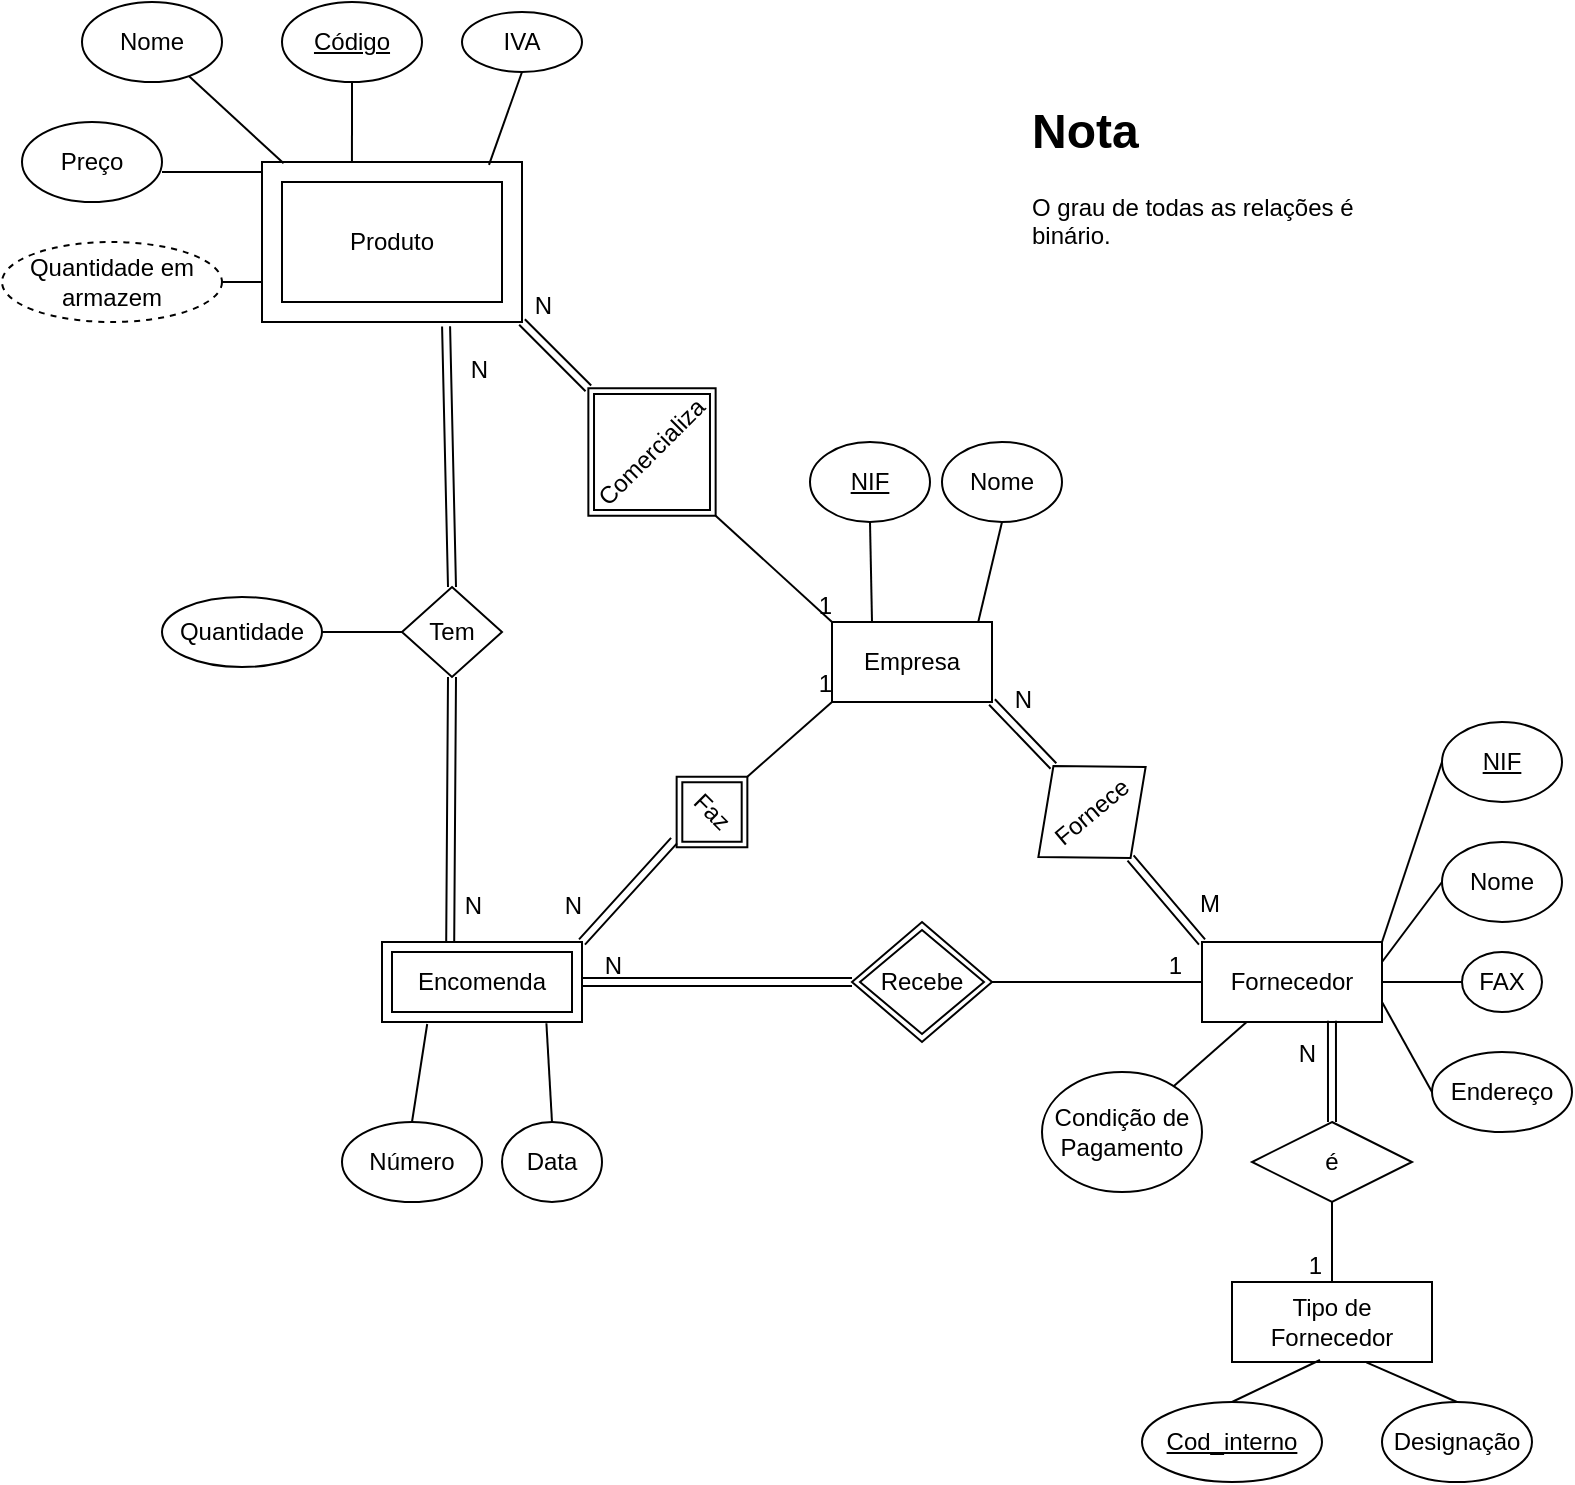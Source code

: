 <mxfile version="17.2.1" type="google"><diagram id="tiWN-jHFV574_sPQ42nz" name="Page-1"><mxGraphModel grid="1" page="1" gridSize="10" guides="1" tooltips="1" connect="1" arrows="1" fold="1" pageScale="1" pageWidth="827" pageHeight="1169" math="0" shadow="0"><root><mxCell id="0"/><mxCell id="1" parent="0"/><mxCell id="Fz0hEGYqe8WLGhSsX3s_-3" value="Nome" style="ellipse;whiteSpace=wrap;html=1;fillColor=#FFFFFF;" vertex="1" parent="1"><mxGeometry x="50" y="20" width="70" height="40" as="geometry"/></mxCell><mxCell id="Fz0hEGYqe8WLGhSsX3s_-6" value="" style="group" vertex="1" connectable="0" parent="1"><mxGeometry x="140" y="100" width="130" height="80" as="geometry"/></mxCell><mxCell id="bnJCk6n6-ZUxYd-ibxJt-26" value="" style="group" connectable="0" vertex="1" parent="Fz0hEGYqe8WLGhSsX3s_-6"><mxGeometry width="130" height="80" as="geometry"/></mxCell><mxCell id="Fz0hEGYqe8WLGhSsX3s_-1" value="" style="verticalLabelPosition=bottom;verticalAlign=top;html=1;shape=mxgraph.basic.frame;dx=10;" vertex="1" parent="bnJCk6n6-ZUxYd-ibxJt-26"><mxGeometry width="130" height="80" as="geometry"/></mxCell><mxCell id="Fz0hEGYqe8WLGhSsX3s_-2" value="Produto" style="text;html=1;strokeColor=none;fillColor=none;align=center;verticalAlign=middle;whiteSpace=wrap;rounded=0;" vertex="1" parent="bnJCk6n6-ZUxYd-ibxJt-26"><mxGeometry x="35" y="25" width="60" height="30" as="geometry"/></mxCell><mxCell id="Fz0hEGYqe8WLGhSsX3s_-7" value="&lt;u&gt;Código&lt;/u&gt;" style="ellipse;whiteSpace=wrap;html=1;fillColor=#FFFFFF;" vertex="1" parent="1"><mxGeometry x="150" y="20" width="70" height="40" as="geometry"/></mxCell><mxCell id="Fz0hEGYqe8WLGhSsX3s_-8" value="Preço" style="ellipse;whiteSpace=wrap;html=1;fillColor=#FFFFFF;" vertex="1" parent="1"><mxGeometry x="20" y="80" width="70" height="40" as="geometry"/></mxCell><mxCell id="Fz0hEGYqe8WLGhSsX3s_-9" value="Quantidade em armazem" style="ellipse;whiteSpace=wrap;html=1;align=center;dashed=1;fillColor=#FFFFFF;" vertex="1" parent="1"><mxGeometry x="10" y="140" width="110" height="40" as="geometry"/></mxCell><mxCell id="Fz0hEGYqe8WLGhSsX3s_-15" value="IVA" style="ellipse;whiteSpace=wrap;html=1;align=center;fillColor=#FFFFFF;" vertex="1" parent="1"><mxGeometry x="240" y="25" width="60" height="30" as="geometry"/></mxCell><mxCell id="bnJCk6n6-ZUxYd-ibxJt-1" value="Empresa" style="rounded=0;whiteSpace=wrap;html=1;fillColor=none;" vertex="1" parent="1"><mxGeometry x="425" y="330" width="80" height="40" as="geometry"/></mxCell><object label="&lt;u&gt;NIF&lt;/u&gt;" id="bnJCk6n6-ZUxYd-ibxJt-2"><mxCell style="ellipse;whiteSpace=wrap;html=1;fillColor=default;" vertex="1" parent="1"><mxGeometry x="414" y="240" width="60" height="40" as="geometry"/></mxCell></object><mxCell id="bnJCk6n6-ZUxYd-ibxJt-4" value="Nome" style="ellipse;whiteSpace=wrap;html=1;fillColor=default;" vertex="1" parent="1"><mxGeometry x="480" y="240" width="60" height="40" as="geometry"/></mxCell><mxCell id="bnJCk6n6-ZUxYd-ibxJt-6" value="Fornecedor" style="rounded=0;whiteSpace=wrap;html=1;fillColor=default;" vertex="1" parent="1"><mxGeometry x="610" y="490" width="90" height="40" as="geometry"/></mxCell><mxCell id="bnJCk6n6-ZUxYd-ibxJt-7" value="Número" style="ellipse;whiteSpace=wrap;html=1;fillColor=default;" vertex="1" parent="1"><mxGeometry x="180" y="580" width="70" height="40" as="geometry"/></mxCell><mxCell id="bnJCk6n6-ZUxYd-ibxJt-8" value="Data" style="ellipse;whiteSpace=wrap;html=1;fillColor=default;" vertex="1" parent="1"><mxGeometry x="260" y="580" width="50" height="40" as="geometry"/></mxCell><mxCell id="bnJCk6n6-ZUxYd-ibxJt-9" value="&lt;u&gt;NIF&lt;/u&gt;" style="ellipse;whiteSpace=wrap;html=1;fillColor=default;" vertex="1" parent="1"><mxGeometry x="730" y="380" width="60" height="40" as="geometry"/></mxCell><mxCell id="bnJCk6n6-ZUxYd-ibxJt-11" value="Nome" style="ellipse;whiteSpace=wrap;html=1;fillColor=default;" vertex="1" parent="1"><mxGeometry x="730" y="440" width="60" height="40" as="geometry"/></mxCell><mxCell id="bnJCk6n6-ZUxYd-ibxJt-12" value="Endereço" style="ellipse;whiteSpace=wrap;html=1;fillColor=default;" vertex="1" parent="1"><mxGeometry x="725" y="545" width="70" height="40" as="geometry"/></mxCell><mxCell id="bnJCk6n6-ZUxYd-ibxJt-19" value="Faz" style="shape=rhombus;double=1;perimeter=rhombusPerimeter;whiteSpace=wrap;html=1;align=center;fillColor=none;rotation=45;" vertex="1" parent="1"><mxGeometry x="340" y="400" width="50" height="50" as="geometry"/></mxCell><mxCell id="bnJCk6n6-ZUxYd-ibxJt-21" value="Comercializa" style="shape=rhombus;double=1;perimeter=rhombusPerimeter;whiteSpace=wrap;html=1;align=center;fillColor=none;rotation=-45;" vertex="1" parent="1"><mxGeometry x="290" y="200" width="90" height="90" as="geometry"/></mxCell><mxCell id="bnJCk6n6-ZUxYd-ibxJt-22" value="Recebe" style="shape=rhombus;double=1;perimeter=rhombusPerimeter;whiteSpace=wrap;html=1;align=center;fillColor=none;" vertex="1" parent="1"><mxGeometry x="435" y="480" width="70" height="60" as="geometry"/></mxCell><mxCell id="bnJCk6n6-ZUxYd-ibxJt-24" value="FAX" style="ellipse;whiteSpace=wrap;html=1;fillColor=none;" vertex="1" parent="1"><mxGeometry x="740" y="495" width="40" height="30" as="geometry"/></mxCell><mxCell id="bnJCk6n6-ZUxYd-ibxJt-36" value="Encomenda" style="shape=ext;margin=3;double=1;whiteSpace=wrap;html=1;align=center;fillColor=none;" vertex="1" parent="1"><mxGeometry x="200" y="490" width="100" height="40" as="geometry"/></mxCell><mxCell id="-Uvq3FfnGihCpL-kz3hy-1" value="" style="line;strokeWidth=1;rotatable=0;dashed=0;labelPosition=right;align=left;verticalAlign=middle;spacingTop=0;spacingLeft=6;points=[];portConstraint=eastwest;" vertex="1" parent="1"><mxGeometry x="120" y="155" width="20" height="10" as="geometry"/></mxCell><mxCell id="-Uvq3FfnGihCpL-kz3hy-2" value="" style="line;strokeWidth=1;rotatable=0;dashed=0;labelPosition=right;align=left;verticalAlign=middle;spacingTop=0;spacingLeft=6;points=[];portConstraint=eastwest;" vertex="1" parent="1"><mxGeometry x="90" y="100" width="50" height="10" as="geometry"/></mxCell><mxCell id="bnJCk6n6-ZUxYd-ibxJt-45" value="" style="endArrow=none;html=1;rounded=0;entryX=0;entryY=0;entryDx=0;entryDy=0;exitX=0.5;exitY=1;exitDx=0;exitDy=0;" edge="1" parent="1" source="bnJCk6n6-ZUxYd-ibxJt-21" target="bnJCk6n6-ZUxYd-ibxJt-1"><mxGeometry relative="1" as="geometry"><mxPoint x="190" y="310" as="sourcePoint"/><mxPoint x="350" y="310" as="targetPoint"/></mxGeometry></mxCell><mxCell id="bnJCk6n6-ZUxYd-ibxJt-46" value="1" style="resizable=0;html=1;align=right;verticalAlign=bottom;fillColor=none;" connectable="0" vertex="1" parent="bnJCk6n6-ZUxYd-ibxJt-45"><mxGeometry x="1" relative="1" as="geometry"/></mxCell><mxCell id="bnJCk6n6-ZUxYd-ibxJt-47" value="" style="endArrow=none;html=1;rounded=0;entryX=0;entryY=1;entryDx=0;entryDy=0;exitX=0.5;exitY=0;exitDx=0;exitDy=0;" edge="1" parent="1" source="bnJCk6n6-ZUxYd-ibxJt-19" target="bnJCk6n6-ZUxYd-ibxJt-1"><mxGeometry relative="1" as="geometry"><mxPoint x="350" y="390" as="sourcePoint"/><mxPoint x="510" y="390" as="targetPoint"/></mxGeometry></mxCell><mxCell id="bnJCk6n6-ZUxYd-ibxJt-48" value="1" style="resizable=0;html=1;align=right;verticalAlign=bottom;fillColor=none;" connectable="0" vertex="1" parent="bnJCk6n6-ZUxYd-ibxJt-47"><mxGeometry x="1" relative="1" as="geometry"/></mxCell><mxCell id="bnJCk6n6-ZUxYd-ibxJt-51" value="" style="shape=link;html=1;rounded=0;entryX=0.434;entryY=0.971;entryDx=0;entryDy=0;entryPerimeter=0;exitX=1;exitY=0;exitDx=0;exitDy=0;" edge="1" parent="1" source="bnJCk6n6-ZUxYd-ibxJt-36" target="bnJCk6n6-ZUxYd-ibxJt-19"><mxGeometry relative="1" as="geometry"><mxPoint x="190" y="480" as="sourcePoint"/><mxPoint x="350" y="480" as="targetPoint"/></mxGeometry></mxCell><mxCell id="bnJCk6n6-ZUxYd-ibxJt-52" value="N" style="resizable=0;html=1;align=right;verticalAlign=bottom;fillColor=none;" connectable="0" vertex="1" parent="bnJCk6n6-ZUxYd-ibxJt-51"><mxGeometry x="1" relative="1" as="geometry"><mxPoint x="-46" y="41" as="offset"/></mxGeometry></mxCell><mxCell id="bnJCk6n6-ZUxYd-ibxJt-43" value="" style="shape=link;html=1;rounded=0;entryX=0.5;entryY=0;entryDx=0;entryDy=0;exitX=1;exitY=1;exitDx=0;exitDy=0;exitPerimeter=0;" edge="1" parent="1" source="Fz0hEGYqe8WLGhSsX3s_-1" target="bnJCk6n6-ZUxYd-ibxJt-21"><mxGeometry relative="1" as="geometry"><mxPoint x="260" y="179.43" as="sourcePoint"/><mxPoint x="420" y="179.43" as="targetPoint"/></mxGeometry></mxCell><mxCell id="bnJCk6n6-ZUxYd-ibxJt-44" value="N" style="resizable=0;html=1;align=right;verticalAlign=bottom;fillColor=none;" connectable="0" vertex="1" parent="bnJCk6n6-ZUxYd-ibxJt-43"><mxGeometry x="1" relative="1" as="geometry"><mxPoint x="-18" y="-33" as="offset"/></mxGeometry></mxCell><mxCell id="bnJCk6n6-ZUxYd-ibxJt-61" value="" style="shape=link;html=1;rounded=0;entryX=0;entryY=0.5;entryDx=0;entryDy=0;" edge="1" parent="1" target="bnJCk6n6-ZUxYd-ibxJt-22"><mxGeometry relative="1" as="geometry"><mxPoint x="300" y="510" as="sourcePoint"/><mxPoint x="430" y="510" as="targetPoint"/></mxGeometry></mxCell><mxCell id="bnJCk6n6-ZUxYd-ibxJt-62" value="N" style="resizable=0;html=1;align=right;verticalAlign=bottom;fillColor=none;" connectable="0" vertex="1" parent="bnJCk6n6-ZUxYd-ibxJt-61"><mxGeometry x="1" relative="1" as="geometry"><mxPoint x="-115" as="offset"/></mxGeometry></mxCell><mxCell id="bnJCk6n6-ZUxYd-ibxJt-63" value="" style="endArrow=none;html=1;rounded=0;entryX=0;entryY=0.5;entryDx=0;entryDy=0;exitX=1;exitY=0.5;exitDx=0;exitDy=0;" edge="1" parent="1" source="bnJCk6n6-ZUxYd-ibxJt-22" target="bnJCk6n6-ZUxYd-ibxJt-6"><mxGeometry relative="1" as="geometry"><mxPoint x="470" y="560" as="sourcePoint"/><mxPoint x="630" y="560" as="targetPoint"/></mxGeometry></mxCell><mxCell id="bnJCk6n6-ZUxYd-ibxJt-64" value="1" style="resizable=0;html=1;align=right;verticalAlign=bottom;fillColor=none;" connectable="0" vertex="1" parent="bnJCk6n6-ZUxYd-ibxJt-63"><mxGeometry x="1" relative="1" as="geometry"><mxPoint x="-10" as="offset"/></mxGeometry></mxCell><mxCell id="bnJCk6n6-ZUxYd-ibxJt-65" value="" style="shape=link;html=1;rounded=0;exitX=1;exitY=1;exitDx=0;exitDy=0;entryX=0.5;entryY=0;entryDx=0;entryDy=0;" edge="1" parent="1" source="bnJCk6n6-ZUxYd-ibxJt-1" target="bnJCk6n6-ZUxYd-ibxJt-91"><mxGeometry relative="1" as="geometry"><mxPoint x="410" y="420" as="sourcePoint"/><mxPoint x="530.245" y="402.015" as="targetPoint"/><Array as="points"/></mxGeometry></mxCell><mxCell id="bnJCk6n6-ZUxYd-ibxJt-66" value="N" style="resizable=0;html=1;align=right;verticalAlign=bottom;fillColor=none;" connectable="0" vertex="1" parent="bnJCk6n6-ZUxYd-ibxJt-65"><mxGeometry x="1" relative="1" as="geometry"><mxPoint x="-10" y="-25" as="offset"/></mxGeometry></mxCell><mxCell id="bnJCk6n6-ZUxYd-ibxJt-68" value="" style="endArrow=none;html=1;rounded=0;exitX=1;exitY=0;exitDx=0;exitDy=0;entryX=0;entryY=0.5;entryDx=0;entryDy=0;" edge="1" parent="1" source="bnJCk6n6-ZUxYd-ibxJt-6" target="bnJCk6n6-ZUxYd-ibxJt-9"><mxGeometry relative="1" as="geometry"><mxPoint x="620" y="370" as="sourcePoint"/><mxPoint x="750" y="400" as="targetPoint"/></mxGeometry></mxCell><mxCell id="-Uvq3FfnGihCpL-kz3hy-12" value="" style="endArrow=none;html=1;rounded=0;exitX=0.5;exitY=1;exitDx=0;exitDy=0;entryX=0.873;entryY=0.018;entryDx=0;entryDy=0;entryPerimeter=0;" edge="1" parent="1" source="Fz0hEGYqe8WLGhSsX3s_-15" target="Fz0hEGYqe8WLGhSsX3s_-1"><mxGeometry relative="1" as="geometry"><mxPoint x="270" y="65" as="sourcePoint"/><mxPoint x="270" y="100" as="targetPoint"/></mxGeometry></mxCell><mxCell id="-Uvq3FfnGihCpL-kz3hy-13" value="" style="endArrow=none;html=1;rounded=0;exitX=0.5;exitY=1;exitDx=0;exitDy=0;entryX=0.346;entryY=0;entryDx=0;entryDy=0;entryPerimeter=0;" edge="1" parent="1" source="Fz0hEGYqe8WLGhSsX3s_-7" target="Fz0hEGYqe8WLGhSsX3s_-1"><mxGeometry relative="1" as="geometry"><mxPoint x="150" y="70" as="sourcePoint"/><mxPoint x="310" y="70" as="targetPoint"/></mxGeometry></mxCell><mxCell id="bnJCk6n6-ZUxYd-ibxJt-69" value="" style="shape=link;html=1;rounded=0;exitX=0.5;exitY=1;exitDx=0;exitDy=0;entryX=0;entryY=0;entryDx=0;entryDy=0;" edge="1" parent="1" source="bnJCk6n6-ZUxYd-ibxJt-91" target="bnJCk6n6-ZUxYd-ibxJt-6"><mxGeometry relative="1" as="geometry"><mxPoint x="577.975" y="449.745" as="sourcePoint"/><mxPoint x="730" y="460" as="targetPoint"/></mxGeometry></mxCell><mxCell id="bnJCk6n6-ZUxYd-ibxJt-70" value="M" style="resizable=0;html=1;align=right;verticalAlign=bottom;fillColor=none;" connectable="0" vertex="1" parent="bnJCk6n6-ZUxYd-ibxJt-69"><mxGeometry x="1" relative="1" as="geometry"><mxPoint x="10" y="-10" as="offset"/></mxGeometry></mxCell><mxCell id="bnJCk6n6-ZUxYd-ibxJt-71" value="" style="endArrow=none;html=1;rounded=0;exitX=1;exitY=0.25;exitDx=0;exitDy=0;entryX=0;entryY=0.5;entryDx=0;entryDy=0;" edge="1" parent="1" source="bnJCk6n6-ZUxYd-ibxJt-6" target="bnJCk6n6-ZUxYd-ibxJt-11"><mxGeometry relative="1" as="geometry"><mxPoint x="630" y="620" as="sourcePoint"/><mxPoint x="790" y="620" as="targetPoint"/></mxGeometry></mxCell><mxCell id="bnJCk6n6-ZUxYd-ibxJt-72" value="" style="endArrow=none;html=1;rounded=0;exitX=1;exitY=0.5;exitDx=0;exitDy=0;entryX=0;entryY=0.5;entryDx=0;entryDy=0;" edge="1" parent="1" source="bnJCk6n6-ZUxYd-ibxJt-6" target="bnJCk6n6-ZUxYd-ibxJt-24"><mxGeometry relative="1" as="geometry"><mxPoint x="590" y="580" as="sourcePoint"/><mxPoint x="750" y="580" as="targetPoint"/></mxGeometry></mxCell><mxCell id="bnJCk6n6-ZUxYd-ibxJt-73" value="" style="endArrow=none;html=1;rounded=0;exitX=1;exitY=0.75;exitDx=0;exitDy=0;entryX=0;entryY=0.5;entryDx=0;entryDy=0;" edge="1" parent="1" source="bnJCk6n6-ZUxYd-ibxJt-6" target="bnJCk6n6-ZUxYd-ibxJt-12"><mxGeometry relative="1" as="geometry"><mxPoint x="560" y="630" as="sourcePoint"/><mxPoint x="720" y="630" as="targetPoint"/></mxGeometry></mxCell><mxCell id="bnJCk6n6-ZUxYd-ibxJt-74" value="" style="endArrow=none;html=1;rounded=0;entryX=0.5;entryY=1;entryDx=0;entryDy=0;exitX=0.25;exitY=0;exitDx=0;exitDy=0;" edge="1" parent="1" source="bnJCk6n6-ZUxYd-ibxJt-1" target="bnJCk6n6-ZUxYd-ibxJt-2"><mxGeometry relative="1" as="geometry"><mxPoint x="440" y="310" as="sourcePoint"/><mxPoint x="600" y="290" as="targetPoint"/></mxGeometry></mxCell><mxCell id="-Uvq3FfnGihCpL-kz3hy-15" value="" style="endArrow=none;html=1;rounded=0;entryX=0.083;entryY=0.008;entryDx=0;entryDy=0;entryPerimeter=0;" edge="1" parent="1" source="Fz0hEGYqe8WLGhSsX3s_-3" target="Fz0hEGYqe8WLGhSsX3s_-1"><mxGeometry relative="1" as="geometry"><mxPoint x="130" y="60" as="sourcePoint"/><mxPoint x="460" y="80" as="targetPoint"/></mxGeometry></mxCell><mxCell id="bnJCk6n6-ZUxYd-ibxJt-75" value="" style="endArrow=none;html=1;rounded=0;exitX=0.914;exitY=0;exitDx=0;exitDy=0;exitPerimeter=0;entryX=0.5;entryY=1;entryDx=0;entryDy=0;" edge="1" parent="1" source="bnJCk6n6-ZUxYd-ibxJt-1" target="bnJCk6n6-ZUxYd-ibxJt-4"><mxGeometry relative="1" as="geometry"><mxPoint x="570" y="280" as="sourcePoint"/><mxPoint x="730" y="280" as="targetPoint"/></mxGeometry></mxCell><mxCell id="bnJCk6n6-ZUxYd-ibxJt-77" value="Designação" style="ellipse;whiteSpace=wrap;html=1;fillColor=none;" vertex="1" parent="1"><mxGeometry x="700" y="720" width="75" height="40" as="geometry"/></mxCell><mxCell id="bnJCk6n6-ZUxYd-ibxJt-78" value="Condição de Pagamento" style="ellipse;whiteSpace=wrap;html=1;fillColor=none;" vertex="1" parent="1"><mxGeometry x="530" y="555" width="80" height="60" as="geometry"/></mxCell><mxCell id="-Uvq3FfnGihCpL-kz3hy-16" value="" style="endArrow=none;html=1;rounded=0;" edge="1" parent="1" source="bnJCk6n6-ZUxYd-ibxJt-78" target="bnJCk6n6-ZUxYd-ibxJt-6"><mxGeometry relative="1" as="geometry"><mxPoint x="600" y="500" as="sourcePoint"/><mxPoint x="760" y="500" as="targetPoint"/></mxGeometry></mxCell><mxCell id="-Uvq3FfnGihCpL-kz3hy-18" value="Tipo de Fornecedor" style="whiteSpace=wrap;html=1;align=center;" vertex="1" parent="1"><mxGeometry x="625" y="660" width="100" height="40" as="geometry"/></mxCell><mxCell id="-Uvq3FfnGihCpL-kz3hy-19" value="Cod_interno" style="ellipse;whiteSpace=wrap;html=1;align=center;fontStyle=4;" vertex="1" parent="1"><mxGeometry x="580" y="720" width="90" height="40" as="geometry"/></mxCell><mxCell id="-Uvq3FfnGihCpL-kz3hy-21" value="" style="endArrow=none;html=1;rounded=0;exitX=0.5;exitY=0;exitDx=0;exitDy=0;entryX=0.44;entryY=0.975;entryDx=0;entryDy=0;entryPerimeter=0;" edge="1" parent="1" source="-Uvq3FfnGihCpL-kz3hy-19" target="-Uvq3FfnGihCpL-kz3hy-18"><mxGeometry relative="1" as="geometry"><mxPoint x="600" y="690" as="sourcePoint"/><mxPoint x="760" y="690" as="targetPoint"/></mxGeometry></mxCell><mxCell id="-Uvq3FfnGihCpL-kz3hy-22" value="" style="endArrow=none;html=1;rounded=0;exitX=0.672;exitY=1.005;exitDx=0;exitDy=0;exitPerimeter=0;entryX=0.5;entryY=0;entryDx=0;entryDy=0;" edge="1" parent="1" source="-Uvq3FfnGihCpL-kz3hy-18" target="bnJCk6n6-ZUxYd-ibxJt-77"><mxGeometry relative="1" as="geometry"><mxPoint x="600" y="690" as="sourcePoint"/><mxPoint x="760" y="690" as="targetPoint"/></mxGeometry></mxCell><mxCell id="-Uvq3FfnGihCpL-kz3hy-23" value="é" style="shape=rhombus;perimeter=rhombusPerimeter;whiteSpace=wrap;html=1;align=center;" vertex="1" parent="1"><mxGeometry x="635" y="580" width="80" height="40" as="geometry"/></mxCell><mxCell id="-Uvq3FfnGihCpL-kz3hy-29" value="" style="shape=link;html=1;rounded=0;exitX=0.5;exitY=0;exitDx=0;exitDy=0;entryX=0.722;entryY=0.985;entryDx=0;entryDy=0;entryPerimeter=0;" edge="1" parent="1" source="-Uvq3FfnGihCpL-kz3hy-23" target="bnJCk6n6-ZUxYd-ibxJt-6"><mxGeometry relative="1" as="geometry"><mxPoint x="400" y="590" as="sourcePoint"/><mxPoint x="680" y="520" as="targetPoint"/></mxGeometry></mxCell><mxCell id="-Uvq3FfnGihCpL-kz3hy-30" value="N" style="resizable=0;html=1;align=right;verticalAlign=bottom;" connectable="0" vertex="1" parent="-Uvq3FfnGihCpL-kz3hy-29"><mxGeometry x="1" relative="1" as="geometry"><mxPoint x="-7" y="25" as="offset"/></mxGeometry></mxCell><mxCell id="-Uvq3FfnGihCpL-kz3hy-31" value="" style="endArrow=none;html=1;rounded=0;entryX=0.5;entryY=0;entryDx=0;entryDy=0;" edge="1" parent="1" source="-Uvq3FfnGihCpL-kz3hy-23" target="-Uvq3FfnGihCpL-kz3hy-18"><mxGeometry relative="1" as="geometry"><mxPoint x="400" y="590" as="sourcePoint"/><mxPoint x="560" y="590" as="targetPoint"/></mxGeometry></mxCell><mxCell id="-Uvq3FfnGihCpL-kz3hy-32" value="1" style="resizable=0;html=1;align=right;verticalAlign=bottom;" connectable="0" vertex="1" parent="-Uvq3FfnGihCpL-kz3hy-31"><mxGeometry x="1" relative="1" as="geometry"><mxPoint x="-5" as="offset"/></mxGeometry></mxCell><mxCell id="bnJCk6n6-ZUxYd-ibxJt-79" value="" style="endArrow=none;html=1;rounded=0;exitX=0.226;exitY=1.025;exitDx=0;exitDy=0;exitPerimeter=0;entryX=0.5;entryY=0;entryDx=0;entryDy=0;" edge="1" parent="1" source="bnJCk6n6-ZUxYd-ibxJt-36" target="bnJCk6n6-ZUxYd-ibxJt-7"><mxGeometry relative="1" as="geometry"><mxPoint x="110" y="580" as="sourcePoint"/><mxPoint x="270" y="580" as="targetPoint"/></mxGeometry></mxCell><mxCell id="bnJCk6n6-ZUxYd-ibxJt-80" value="" style="endArrow=none;html=1;rounded=0;exitX=0.822;exitY=1.015;exitDx=0;exitDy=0;exitPerimeter=0;entryX=0.5;entryY=0;entryDx=0;entryDy=0;" edge="1" parent="1" source="bnJCk6n6-ZUxYd-ibxJt-36" target="bnJCk6n6-ZUxYd-ibxJt-8"><mxGeometry relative="1" as="geometry"><mxPoint x="260" y="550" as="sourcePoint"/><mxPoint x="420" y="550" as="targetPoint"/></mxGeometry></mxCell><mxCell id="bnJCk6n6-ZUxYd-ibxJt-82" value="" style="shape=link;html=1;rounded=0;exitX=0.708;exitY=1.027;exitDx=0;exitDy=0;exitPerimeter=0;entryX=0.5;entryY=0;entryDx=0;entryDy=0;" edge="1" parent="1" source="Fz0hEGYqe8WLGhSsX3s_-1" target="bnJCk6n6-ZUxYd-ibxJt-92"><mxGeometry relative="1" as="geometry"><mxPoint x="110" y="300" as="sourcePoint"/><mxPoint x="233" y="310" as="targetPoint"/></mxGeometry></mxCell><mxCell id="bnJCk6n6-ZUxYd-ibxJt-83" value="N" style="resizable=0;html=1;align=right;verticalAlign=bottom;fillColor=none;" connectable="0" vertex="1" parent="bnJCk6n6-ZUxYd-ibxJt-82"><mxGeometry x="1" relative="1" as="geometry"><mxPoint x="18" y="-100" as="offset"/></mxGeometry></mxCell><mxCell id="bnJCk6n6-ZUxYd-ibxJt-86" value="" style="shape=link;html=1;rounded=0;entryX=0.341;entryY=0.011;entryDx=0;entryDy=0;entryPerimeter=0;exitX=0.5;exitY=1;exitDx=0;exitDy=0;" edge="1" parent="1" source="bnJCk6n6-ZUxYd-ibxJt-92" target="bnJCk6n6-ZUxYd-ibxJt-36"><mxGeometry relative="1" as="geometry"><mxPoint x="232.5" y="360" as="sourcePoint"/><mxPoint x="560" y="310" as="targetPoint"/></mxGeometry></mxCell><mxCell id="bnJCk6n6-ZUxYd-ibxJt-87" value="N" style="resizable=0;html=1;align=right;verticalAlign=bottom;fillColor=none;" connectable="0" vertex="1" parent="bnJCk6n6-ZUxYd-ibxJt-86"><mxGeometry x="1" relative="1" as="geometry"><mxPoint x="16" y="-10" as="offset"/></mxGeometry></mxCell><mxCell id="bnJCk6n6-ZUxYd-ibxJt-88" value="Quantidade" style="ellipse;whiteSpace=wrap;html=1;align=center;fillColor=none;" vertex="1" parent="1"><mxGeometry x="90" y="317.5" width="80" height="35" as="geometry"/></mxCell><mxCell id="bnJCk6n6-ZUxYd-ibxJt-90" value="" style="endArrow=none;html=1;rounded=0;entryX=0;entryY=0.5;entryDx=0;entryDy=0;exitX=1;exitY=0.5;exitDx=0;exitDy=0;" edge="1" parent="1" source="bnJCk6n6-ZUxYd-ibxJt-88" target="bnJCk6n6-ZUxYd-ibxJt-92"><mxGeometry relative="1" as="geometry"><mxPoint x="60" y="410" as="sourcePoint"/><mxPoint x="205" y="335" as="targetPoint"/></mxGeometry></mxCell><mxCell id="bnJCk6n6-ZUxYd-ibxJt-91" value="Fornece" style="shape=rhombus;perimeter=rhombusPerimeter;whiteSpace=wrap;html=1;align=center;fillColor=none;rotation=-40;" vertex="1" parent="1"><mxGeometry x="520" y="395.0" width="70" height="60" as="geometry"/></mxCell><mxCell id="bnJCk6n6-ZUxYd-ibxJt-92" value="Tem" style="shape=rhombus;perimeter=rhombusPerimeter;whiteSpace=wrap;html=1;align=center;fillColor=none;" vertex="1" parent="1"><mxGeometry x="210" y="312.5" width="50" height="45" as="geometry"/></mxCell><mxCell id="-Uvq3FfnGihCpL-kz3hy-33" value="&lt;h1&gt;Nota&lt;/h1&gt;&lt;p&gt;O grau de todas as relações é binário.&lt;/p&gt;" style="text;html=1;strokeColor=none;fillColor=none;spacing=5;spacingTop=-20;whiteSpace=wrap;overflow=hidden;rounded=0;" vertex="1" parent="1"><mxGeometry x="520" y="65" width="190" height="90" as="geometry"/></mxCell></root></mxGraphModel></diagram></mxfile>